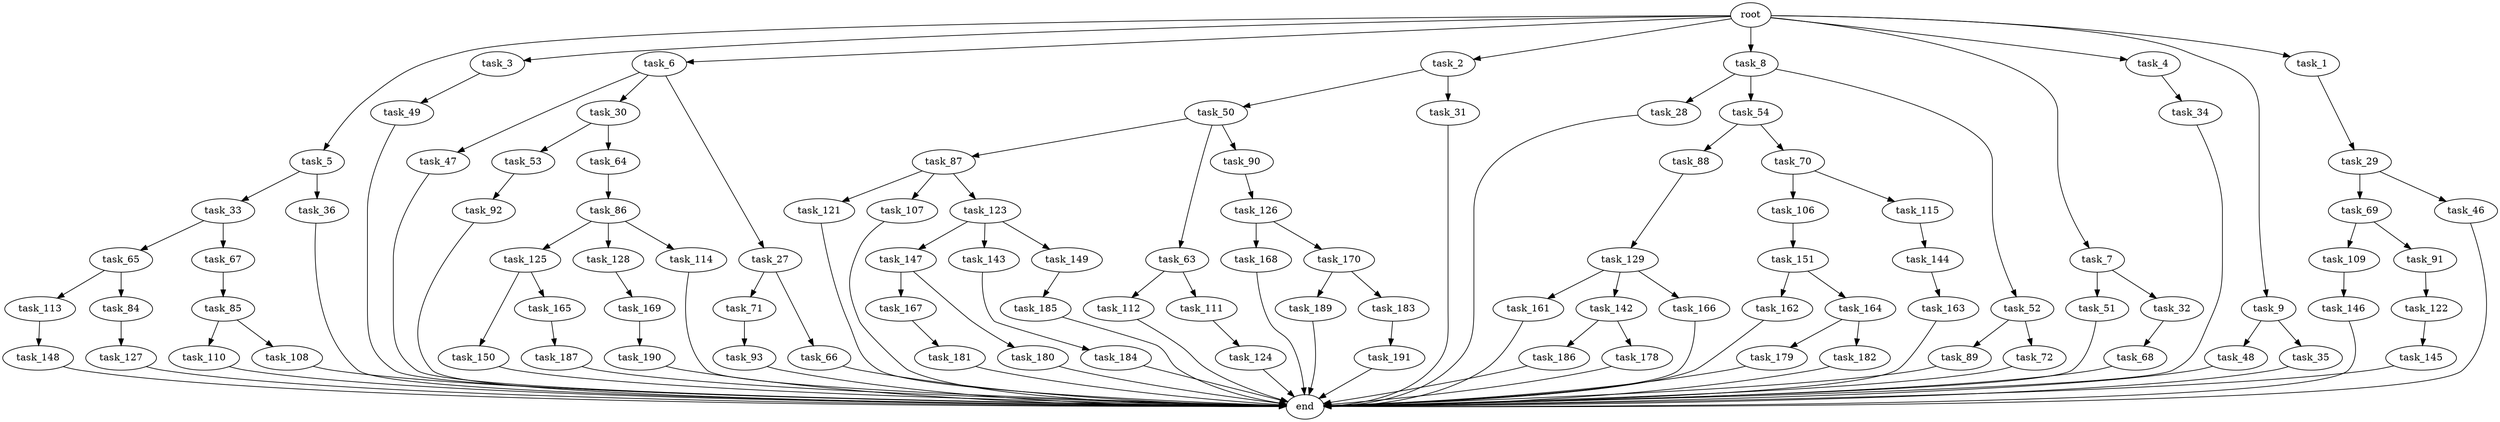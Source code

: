 digraph G {
  task_65 [size="13743895347.200001"];
  task_92 [size="54975581388.800003"];
  task_151 [size="3435973836.800000"];
  task_89 [size="13743895347.200001"];
  task_5 [size="102.400000"];
  task_47 [size="7730941132.800000"];
  task_179 [size="54975581388.800003"];
  task_3 [size="102.400000"];
  task_6 [size="102.400000"];
  task_113 [size="69578470195.199997"];
  task_30 [size="7730941132.800000"];
  task_2 [size="102.400000"];
  task_8 [size="102.400000"];
  task_150 [size="42090679500.800003"];
  task_125 [size="85899345920.000000"];
  task_163 [size="54975581388.800003"];
  task_69 [size="42090679500.800003"];
  task_53 [size="13743895347.200001"];
  task_84 [size="69578470195.199997"];
  task_49 [size="30923764531.200001"];
  task_184 [size="42090679500.800003"];
  task_187 [size="54975581388.800003"];
  task_93 [size="54975581388.800003"];
  task_86 [size="85899345920.000000"];
  task_145 [size="3435973836.800000"];
  task_168 [size="21474836480.000000"];
  task_7 [size="102.400000"];
  task_34 [size="30923764531.200001"];
  task_33 [size="13743895347.200001"];
  task_167 [size="13743895347.200001"];
  task_189 [size="54975581388.800003"];
  task_169 [size="42090679500.800003"];
  task_71 [size="21474836480.000000"];
  task_183 [size="54975581388.800003"];
  task_48 [size="85899345920.000000"];
  task_4 [size="102.400000"];
  task_185 [size="3435973836.800000"];
  task_36 [size="13743895347.200001"];
  task_181 [size="69578470195.199997"];
  task_85 [size="54975581388.800003"];
  task_109 [size="7730941132.800000"];
  task_144 [size="69578470195.199997"];
  task_50 [size="3435973836.800000"];
  task_161 [size="69578470195.199997"];
  task_147 [size="42090679500.800003"];
  task_110 [size="85899345920.000000"];
  task_9 [size="102.400000"];
  task_46 [size="42090679500.800003"];
  task_127 [size="69578470195.199997"];
  task_121 [size="54975581388.800003"];
  task_186 [size="85899345920.000000"];
  task_107 [size="54975581388.800003"];
  task_126 [size="85899345920.000000"];
  task_27 [size="7730941132.800000"];
  task_191 [size="30923764531.200001"];
  end [size="0.000000"];
  task_143 [size="42090679500.800003"];
  task_51 [size="85899345920.000000"];
  task_66 [size="21474836480.000000"];
  task_142 [size="69578470195.199997"];
  root [size="0.000000"];
  task_106 [size="42090679500.800003"];
  task_146 [size="3435973836.800000"];
  task_32 [size="85899345920.000000"];
  task_72 [size="13743895347.200001"];
  task_180 [size="13743895347.200001"];
  task_129 [size="3435973836.800000"];
  task_115 [size="42090679500.800003"];
  task_88 [size="69578470195.199997"];
  task_28 [size="85899345920.000000"];
  task_190 [size="42090679500.800003"];
  task_54 [size="85899345920.000000"];
  task_91 [size="7730941132.800000"];
  task_87 [size="21474836480.000000"];
  task_29 [size="3435973836.800000"];
  task_31 [size="3435973836.800000"];
  task_112 [size="69578470195.199997"];
  task_165 [size="42090679500.800003"];
  task_122 [size="30923764531.200001"];
  task_63 [size="21474836480.000000"];
  task_52 [size="85899345920.000000"];
  task_162 [size="7730941132.800000"];
  task_111 [size="69578470195.199997"];
  task_35 [size="85899345920.000000"];
  task_67 [size="13743895347.200001"];
  task_178 [size="85899345920.000000"];
  task_124 [size="21474836480.000000"];
  task_149 [size="42090679500.800003"];
  task_166 [size="69578470195.199997"];
  task_164 [size="7730941132.800000"];
  task_90 [size="21474836480.000000"];
  task_128 [size="85899345920.000000"];
  task_148 [size="7730941132.800000"];
  task_1 [size="102.400000"];
  task_108 [size="85899345920.000000"];
  task_68 [size="30923764531.200001"];
  task_182 [size="54975581388.800003"];
  task_70 [size="69578470195.199997"];
  task_123 [size="54975581388.800003"];
  task_114 [size="85899345920.000000"];
  task_64 [size="13743895347.200001"];
  task_170 [size="21474836480.000000"];

  task_65 -> task_113 [size="679477248.000000"];
  task_65 -> task_84 [size="679477248.000000"];
  task_92 -> end [size="1.000000"];
  task_151 -> task_162 [size="75497472.000000"];
  task_151 -> task_164 [size="75497472.000000"];
  task_89 -> end [size="1.000000"];
  task_5 -> task_33 [size="134217728.000000"];
  task_5 -> task_36 [size="134217728.000000"];
  task_47 -> end [size="1.000000"];
  task_179 -> end [size="1.000000"];
  task_3 -> task_49 [size="301989888.000000"];
  task_6 -> task_47 [size="75497472.000000"];
  task_6 -> task_30 [size="75497472.000000"];
  task_6 -> task_27 [size="75497472.000000"];
  task_113 -> task_148 [size="75497472.000000"];
  task_30 -> task_53 [size="134217728.000000"];
  task_30 -> task_64 [size="134217728.000000"];
  task_2 -> task_31 [size="33554432.000000"];
  task_2 -> task_50 [size="33554432.000000"];
  task_8 -> task_28 [size="838860800.000000"];
  task_8 -> task_52 [size="838860800.000000"];
  task_8 -> task_54 [size="838860800.000000"];
  task_150 -> end [size="1.000000"];
  task_125 -> task_150 [size="411041792.000000"];
  task_125 -> task_165 [size="411041792.000000"];
  task_163 -> end [size="1.000000"];
  task_69 -> task_91 [size="75497472.000000"];
  task_69 -> task_109 [size="75497472.000000"];
  task_53 -> task_92 [size="536870912.000000"];
  task_84 -> task_127 [size="679477248.000000"];
  task_49 -> end [size="1.000000"];
  task_184 -> end [size="1.000000"];
  task_187 -> end [size="1.000000"];
  task_93 -> end [size="1.000000"];
  task_86 -> task_114 [size="838860800.000000"];
  task_86 -> task_125 [size="838860800.000000"];
  task_86 -> task_128 [size="838860800.000000"];
  task_145 -> end [size="1.000000"];
  task_168 -> end [size="1.000000"];
  task_7 -> task_51 [size="838860800.000000"];
  task_7 -> task_32 [size="838860800.000000"];
  task_34 -> end [size="1.000000"];
  task_33 -> task_65 [size="134217728.000000"];
  task_33 -> task_67 [size="134217728.000000"];
  task_167 -> task_181 [size="679477248.000000"];
  task_189 -> end [size="1.000000"];
  task_169 -> task_190 [size="411041792.000000"];
  task_71 -> task_93 [size="536870912.000000"];
  task_183 -> task_191 [size="301989888.000000"];
  task_48 -> end [size="1.000000"];
  task_4 -> task_34 [size="301989888.000000"];
  task_185 -> end [size="1.000000"];
  task_36 -> end [size="1.000000"];
  task_181 -> end [size="1.000000"];
  task_85 -> task_108 [size="838860800.000000"];
  task_85 -> task_110 [size="838860800.000000"];
  task_109 -> task_146 [size="33554432.000000"];
  task_144 -> task_163 [size="536870912.000000"];
  task_50 -> task_87 [size="209715200.000000"];
  task_50 -> task_63 [size="209715200.000000"];
  task_50 -> task_90 [size="209715200.000000"];
  task_161 -> end [size="1.000000"];
  task_147 -> task_167 [size="134217728.000000"];
  task_147 -> task_180 [size="134217728.000000"];
  task_110 -> end [size="1.000000"];
  task_9 -> task_35 [size="838860800.000000"];
  task_9 -> task_48 [size="838860800.000000"];
  task_46 -> end [size="1.000000"];
  task_127 -> end [size="1.000000"];
  task_121 -> end [size="1.000000"];
  task_186 -> end [size="1.000000"];
  task_107 -> end [size="1.000000"];
  task_126 -> task_168 [size="209715200.000000"];
  task_126 -> task_170 [size="209715200.000000"];
  task_27 -> task_71 [size="209715200.000000"];
  task_27 -> task_66 [size="209715200.000000"];
  task_191 -> end [size="1.000000"];
  task_143 -> task_184 [size="411041792.000000"];
  task_51 -> end [size="1.000000"];
  task_66 -> end [size="1.000000"];
  task_142 -> task_186 [size="838860800.000000"];
  task_142 -> task_178 [size="838860800.000000"];
  root -> task_8 [size="1.000000"];
  root -> task_9 [size="1.000000"];
  root -> task_3 [size="1.000000"];
  root -> task_7 [size="1.000000"];
  root -> task_6 [size="1.000000"];
  root -> task_1 [size="1.000000"];
  root -> task_5 [size="1.000000"];
  root -> task_2 [size="1.000000"];
  root -> task_4 [size="1.000000"];
  task_106 -> task_151 [size="33554432.000000"];
  task_146 -> end [size="1.000000"];
  task_32 -> task_68 [size="301989888.000000"];
  task_72 -> end [size="1.000000"];
  task_180 -> end [size="1.000000"];
  task_129 -> task_161 [size="679477248.000000"];
  task_129 -> task_166 [size="679477248.000000"];
  task_129 -> task_142 [size="679477248.000000"];
  task_115 -> task_144 [size="679477248.000000"];
  task_88 -> task_129 [size="33554432.000000"];
  task_28 -> end [size="1.000000"];
  task_190 -> end [size="1.000000"];
  task_54 -> task_88 [size="679477248.000000"];
  task_54 -> task_70 [size="679477248.000000"];
  task_91 -> task_122 [size="301989888.000000"];
  task_87 -> task_107 [size="536870912.000000"];
  task_87 -> task_123 [size="536870912.000000"];
  task_87 -> task_121 [size="536870912.000000"];
  task_29 -> task_46 [size="411041792.000000"];
  task_29 -> task_69 [size="411041792.000000"];
  task_31 -> end [size="1.000000"];
  task_112 -> end [size="1.000000"];
  task_165 -> task_187 [size="536870912.000000"];
  task_122 -> task_145 [size="33554432.000000"];
  task_63 -> task_111 [size="679477248.000000"];
  task_63 -> task_112 [size="679477248.000000"];
  task_52 -> task_89 [size="134217728.000000"];
  task_52 -> task_72 [size="134217728.000000"];
  task_162 -> end [size="1.000000"];
  task_111 -> task_124 [size="209715200.000000"];
  task_35 -> end [size="1.000000"];
  task_67 -> task_85 [size="536870912.000000"];
  task_178 -> end [size="1.000000"];
  task_124 -> end [size="1.000000"];
  task_149 -> task_185 [size="33554432.000000"];
  task_166 -> end [size="1.000000"];
  task_164 -> task_182 [size="536870912.000000"];
  task_164 -> task_179 [size="536870912.000000"];
  task_90 -> task_126 [size="838860800.000000"];
  task_128 -> task_169 [size="411041792.000000"];
  task_148 -> end [size="1.000000"];
  task_1 -> task_29 [size="33554432.000000"];
  task_108 -> end [size="1.000000"];
  task_68 -> end [size="1.000000"];
  task_182 -> end [size="1.000000"];
  task_70 -> task_115 [size="411041792.000000"];
  task_70 -> task_106 [size="411041792.000000"];
  task_123 -> task_147 [size="411041792.000000"];
  task_123 -> task_143 [size="411041792.000000"];
  task_123 -> task_149 [size="411041792.000000"];
  task_114 -> end [size="1.000000"];
  task_64 -> task_86 [size="838860800.000000"];
  task_170 -> task_183 [size="536870912.000000"];
  task_170 -> task_189 [size="536870912.000000"];
}
